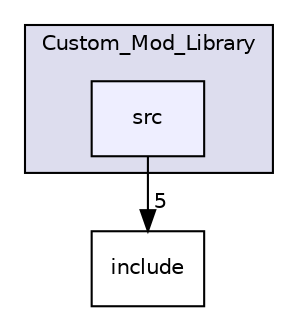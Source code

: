 digraph "/home/runner/work/2021_Group_3/2021_Group_3/Custom_Mod_Library/src" {
  bgcolor=transparent;
  compound=true
  node [ fontsize="10", fontname="Helvetica"];
  edge [ labelfontsize="10", labelfontname="Helvetica"];
  subgraph clusterdir_3d791e5d7456dbf61f6d7b678dfd72f4 {
    graph [ bgcolor="#ddddee", pencolor="black", label="Custom_Mod_Library" fontname="Helvetica", fontsize="10", URL="dir_3d791e5d7456dbf61f6d7b678dfd72f4.html"]
  dir_cbd26f7b0946528e265beb2513fbf397 [shape=box, label="src", style="filled", fillcolor="#eeeeff", pencolor="black", URL="dir_cbd26f7b0946528e265beb2513fbf397.html"];
  }
  dir_f5c7eabd21a874ae9d109060d168a55c [shape=box label="include" URL="dir_f5c7eabd21a874ae9d109060d168a55c.html"];
  dir_cbd26f7b0946528e265beb2513fbf397->dir_f5c7eabd21a874ae9d109060d168a55c [headlabel="5", labeldistance=1.5 headhref="dir_000002_000001.html"];
}
